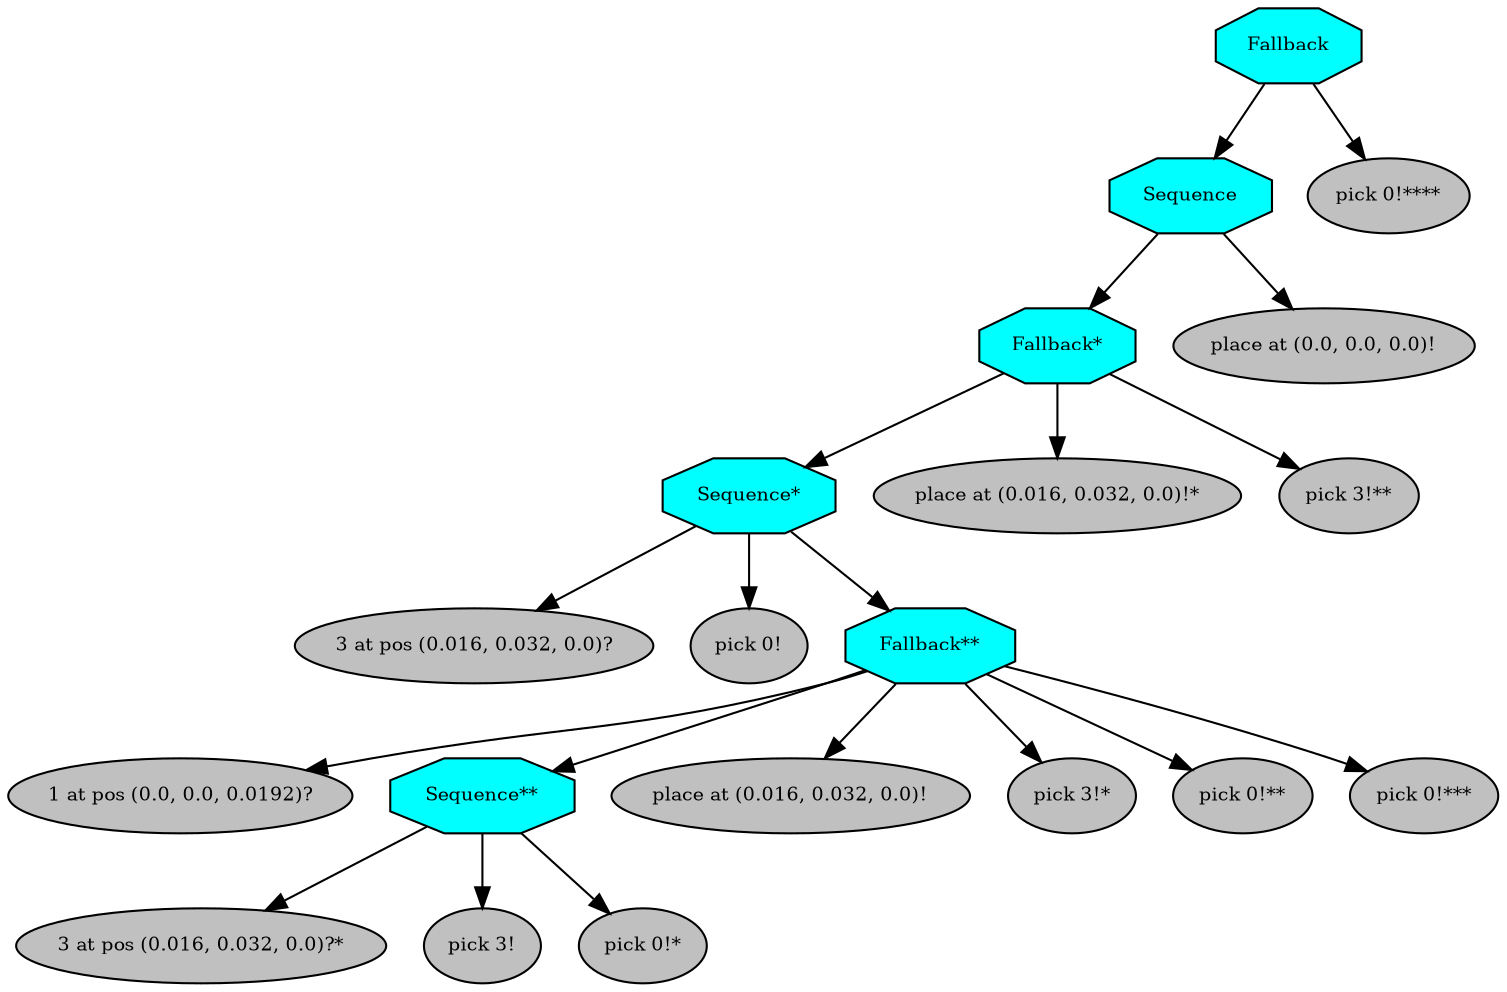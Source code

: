 digraph pastafarianism {
ordering=out;
graph [fontname="times-roman"];
node [fontname="times-roman"];
edge [fontname="times-roman"];
Fallback [fillcolor=cyan, fontcolor=black, fontsize=9, label=Fallback, shape=octagon, style=filled];
Sequence [fillcolor=cyan, fontcolor=black, fontsize=9, label=Sequence, shape=octagon, style=filled];
Fallback -> Sequence;
"Fallback*" [fillcolor=cyan, fontcolor=black, fontsize=9, label="Fallback*", shape=octagon, style=filled];
Sequence -> "Fallback*";
"Sequence*" [fillcolor=cyan, fontcolor=black, fontsize=9, label="Sequence*", shape=octagon, style=filled];
"Fallback*" -> "Sequence*";
"3 at pos (0.016, 0.032, 0.0)?" [fillcolor=gray, fontcolor=black, fontsize=9, label="3 at pos (0.016, 0.032, 0.0)?", shape=ellipse, style=filled];
"Sequence*" -> "3 at pos (0.016, 0.032, 0.0)?";
"pick 0!" [fillcolor=gray, fontcolor=black, fontsize=9, label="pick 0!", shape=ellipse, style=filled];
"Sequence*" -> "pick 0!";
"Fallback**" [fillcolor=cyan, fontcolor=black, fontsize=9, label="Fallback**", shape=octagon, style=filled];
"Sequence*" -> "Fallback**";
"1 at pos (0.0, 0.0, 0.0192)?" [fillcolor=gray, fontcolor=black, fontsize=9, label="1 at pos (0.0, 0.0, 0.0192)?", shape=ellipse, style=filled];
"Fallback**" -> "1 at pos (0.0, 0.0, 0.0192)?";
"Sequence**" [fillcolor=cyan, fontcolor=black, fontsize=9, label="Sequence**", shape=octagon, style=filled];
"Fallback**" -> "Sequence**";
"3 at pos (0.016, 0.032, 0.0)?*" [fillcolor=gray, fontcolor=black, fontsize=9, label="3 at pos (0.016, 0.032, 0.0)?*", shape=ellipse, style=filled];
"Sequence**" -> "3 at pos (0.016, 0.032, 0.0)?*";
"pick 3!" [fillcolor=gray, fontcolor=black, fontsize=9, label="pick 3!", shape=ellipse, style=filled];
"Sequence**" -> "pick 3!";
"pick 0!*" [fillcolor=gray, fontcolor=black, fontsize=9, label="pick 0!*", shape=ellipse, style=filled];
"Sequence**" -> "pick 0!*";
"place at (0.016, 0.032, 0.0)!" [fillcolor=gray, fontcolor=black, fontsize=9, label="place at (0.016, 0.032, 0.0)!", shape=ellipse, style=filled];
"Fallback**" -> "place at (0.016, 0.032, 0.0)!";
"pick 3!*" [fillcolor=gray, fontcolor=black, fontsize=9, label="pick 3!*", shape=ellipse, style=filled];
"Fallback**" -> "pick 3!*";
"pick 0!**" [fillcolor=gray, fontcolor=black, fontsize=9, label="pick 0!**", shape=ellipse, style=filled];
"Fallback**" -> "pick 0!**";
"pick 0!***" [fillcolor=gray, fontcolor=black, fontsize=9, label="pick 0!***", shape=ellipse, style=filled];
"Fallback**" -> "pick 0!***";
"place at (0.016, 0.032, 0.0)!*" [fillcolor=gray, fontcolor=black, fontsize=9, label="place at (0.016, 0.032, 0.0)!*", shape=ellipse, style=filled];
"Fallback*" -> "place at (0.016, 0.032, 0.0)!*";
"pick 3!**" [fillcolor=gray, fontcolor=black, fontsize=9, label="pick 3!**", shape=ellipse, style=filled];
"Fallback*" -> "pick 3!**";
"place at (0.0, 0.0, 0.0)!" [fillcolor=gray, fontcolor=black, fontsize=9, label="place at (0.0, 0.0, 0.0)!", shape=ellipse, style=filled];
Sequence -> "place at (0.0, 0.0, 0.0)!";
"pick 0!****" [fillcolor=gray, fontcolor=black, fontsize=9, label="pick 0!****", shape=ellipse, style=filled];
Fallback -> "pick 0!****";
}
